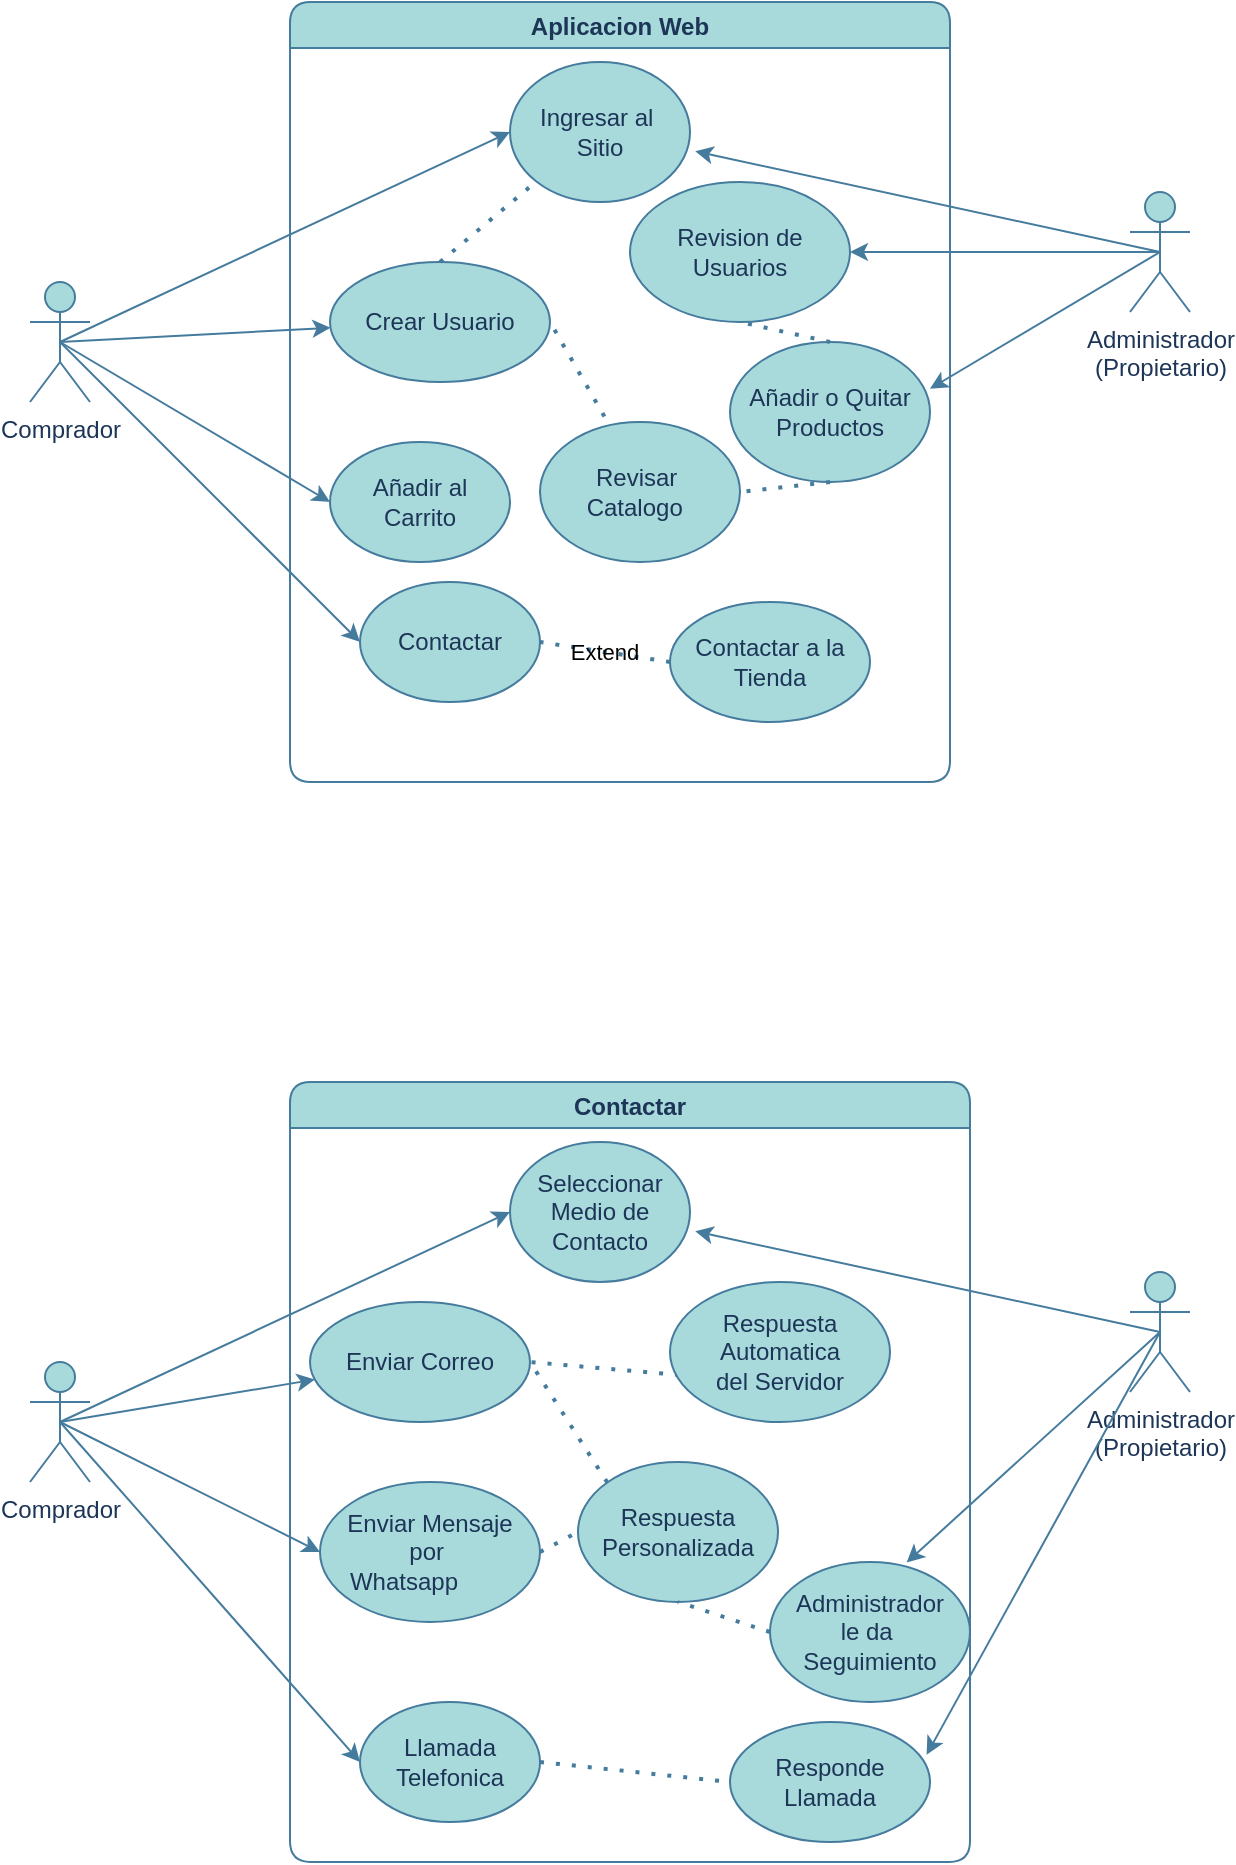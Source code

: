 <mxfile version="21.8.1" type="github">
  <diagram name="Página-1" id="OV6dei2XsTaIbA9gh_Vy">
    <mxGraphModel dx="1400" dy="696" grid="1" gridSize="10" guides="1" tooltips="1" connect="1" arrows="1" fold="1" page="1" pageScale="1" pageWidth="827" pageHeight="1169" math="0" shadow="0">
      <root>
        <mxCell id="0" />
        <mxCell id="1" parent="0" />
        <mxCell id="nsH3pIavsIXh0XGCy4zD-1" value="Aplicacion Web" style="swimlane;rounded=1;labelBackgroundColor=none;fillColor=#A8DADC;strokeColor=#457B9D;fontColor=#1D3557;" vertex="1" parent="1">
          <mxGeometry x="220" y="70" width="330" height="390" as="geometry" />
        </mxCell>
        <mxCell id="nsH3pIavsIXh0XGCy4zD-7" value="Ingresar al&amp;nbsp;&lt;br&gt;Sitio" style="ellipse;whiteSpace=wrap;html=1;rounded=1;labelBackgroundColor=none;fillColor=#A8DADC;strokeColor=#457B9D;fontColor=#1D3557;" vertex="1" parent="nsH3pIavsIXh0XGCy4zD-1">
          <mxGeometry x="110" y="30" width="90" height="70" as="geometry" />
        </mxCell>
        <mxCell id="nsH3pIavsIXh0XGCy4zD-8" value="Revisar&amp;nbsp;&lt;br&gt;Catalogo&lt;span style=&quot;white-space: pre;&quot;&gt;&#x9;&lt;/span&gt;" style="ellipse;whiteSpace=wrap;html=1;rounded=1;labelBackgroundColor=none;fillColor=#A8DADC;strokeColor=#457B9D;fontColor=#1D3557;" vertex="1" parent="nsH3pIavsIXh0XGCy4zD-1">
          <mxGeometry x="125" y="210" width="100" height="70" as="geometry" />
        </mxCell>
        <mxCell id="nsH3pIavsIXh0XGCy4zD-9" value="Crear Usuario" style="ellipse;whiteSpace=wrap;html=1;rounded=1;labelBackgroundColor=none;fillColor=#A8DADC;strokeColor=#457B9D;fontColor=#1D3557;" vertex="1" parent="nsH3pIavsIXh0XGCy4zD-1">
          <mxGeometry x="20" y="130" width="110" height="60" as="geometry" />
        </mxCell>
        <mxCell id="nsH3pIavsIXh0XGCy4zD-10" value="Contactar" style="ellipse;whiteSpace=wrap;html=1;rounded=1;labelBackgroundColor=none;fillColor=#A8DADC;strokeColor=#457B9D;fontColor=#1D3557;" vertex="1" parent="nsH3pIavsIXh0XGCy4zD-1">
          <mxGeometry x="35" y="290" width="90" height="60" as="geometry" />
        </mxCell>
        <mxCell id="nsH3pIavsIXh0XGCy4zD-11" value="Añadir al &lt;br&gt;Carrito" style="ellipse;whiteSpace=wrap;html=1;rounded=1;labelBackgroundColor=none;fillColor=#A8DADC;strokeColor=#457B9D;fontColor=#1D3557;" vertex="1" parent="nsH3pIavsIXh0XGCy4zD-1">
          <mxGeometry x="20" y="220" width="90" height="60" as="geometry" />
        </mxCell>
        <mxCell id="nsH3pIavsIXh0XGCy4zD-15" value="" style="endArrow=none;dashed=1;html=1;dashPattern=1 3;strokeWidth=2;rounded=1;entryX=0;entryY=1;entryDx=0;entryDy=0;exitX=0.5;exitY=0;exitDx=0;exitDy=0;labelBackgroundColor=none;fontColor=default;strokeColor=#457B9D;" edge="1" parent="nsH3pIavsIXh0XGCy4zD-1" source="nsH3pIavsIXh0XGCy4zD-9" target="nsH3pIavsIXh0XGCy4zD-7">
          <mxGeometry width="50" height="50" relative="1" as="geometry">
            <mxPoint x="120" y="240" as="sourcePoint" />
            <mxPoint x="170" y="190" as="targetPoint" />
          </mxGeometry>
        </mxCell>
        <mxCell id="nsH3pIavsIXh0XGCy4zD-17" value="" style="endArrow=none;dashed=1;html=1;dashPattern=1 3;strokeWidth=2;rounded=1;entryX=1;entryY=0.5;entryDx=0;entryDy=0;exitX=0.322;exitY=-0.039;exitDx=0;exitDy=0;exitPerimeter=0;labelBackgroundColor=none;fontColor=default;strokeColor=#457B9D;" edge="1" parent="nsH3pIavsIXh0XGCy4zD-1" source="nsH3pIavsIXh0XGCy4zD-8" target="nsH3pIavsIXh0XGCy4zD-9">
          <mxGeometry width="50" height="50" relative="1" as="geometry">
            <mxPoint x="120" y="240" as="sourcePoint" />
            <mxPoint x="170" y="190" as="targetPoint" />
          </mxGeometry>
        </mxCell>
        <mxCell id="nsH3pIavsIXh0XGCy4zD-20" value="Contactar a la&lt;br&gt;Tienda" style="ellipse;whiteSpace=wrap;html=1;rounded=1;labelBackgroundColor=none;fillColor=#A8DADC;strokeColor=#457B9D;fontColor=#1D3557;" vertex="1" parent="nsH3pIavsIXh0XGCy4zD-1">
          <mxGeometry x="190" y="300" width="100" height="60" as="geometry" />
        </mxCell>
        <mxCell id="nsH3pIavsIXh0XGCy4zD-22" value="Extend" style="endArrow=none;dashed=1;html=1;dashPattern=1 3;strokeWidth=2;rounded=1;entryX=1;entryY=0.5;entryDx=0;entryDy=0;exitX=0;exitY=0.5;exitDx=0;exitDy=0;labelBackgroundColor=none;fontColor=default;strokeColor=#457B9D;" edge="1" parent="nsH3pIavsIXh0XGCy4zD-1" source="nsH3pIavsIXh0XGCy4zD-20" target="nsH3pIavsIXh0XGCy4zD-10">
          <mxGeometry width="50" height="50" relative="1" as="geometry">
            <mxPoint x="190" y="170" as="sourcePoint" />
            <mxPoint x="150" y="160" as="targetPoint" />
          </mxGeometry>
        </mxCell>
        <mxCell id="nsH3pIavsIXh0XGCy4zD-27" value="Revision de&lt;br&gt;Usuarios" style="ellipse;whiteSpace=wrap;html=1;rounded=1;labelBackgroundColor=none;fillColor=#A8DADC;strokeColor=#457B9D;fontColor=#1D3557;" vertex="1" parent="nsH3pIavsIXh0XGCy4zD-1">
          <mxGeometry x="170" y="90" width="110" height="70" as="geometry" />
        </mxCell>
        <mxCell id="nsH3pIavsIXh0XGCy4zD-30" value="Añadir o Quitar&lt;br&gt;Productos" style="ellipse;whiteSpace=wrap;html=1;rounded=1;labelBackgroundColor=none;fillColor=#A8DADC;strokeColor=#457B9D;fontColor=#1D3557;" vertex="1" parent="nsH3pIavsIXh0XGCy4zD-1">
          <mxGeometry x="220" y="170" width="100" height="70" as="geometry" />
        </mxCell>
        <mxCell id="nsH3pIavsIXh0XGCy4zD-32" value="" style="endArrow=none;dashed=1;html=1;dashPattern=1 3;strokeWidth=2;rounded=1;entryX=0.5;entryY=1;entryDx=0;entryDy=0;exitX=0.5;exitY=0;exitDx=0;exitDy=0;labelBackgroundColor=none;fontColor=default;strokeColor=#457B9D;" edge="1" parent="nsH3pIavsIXh0XGCy4zD-1" source="nsH3pIavsIXh0XGCy4zD-30" target="nsH3pIavsIXh0XGCy4zD-27">
          <mxGeometry width="50" height="50" relative="1" as="geometry">
            <mxPoint x="186" y="227" as="sourcePoint" />
            <mxPoint x="150" y="160" as="targetPoint" />
          </mxGeometry>
        </mxCell>
        <mxCell id="nsH3pIavsIXh0XGCy4zD-34" value="" style="endArrow=none;dashed=1;html=1;dashPattern=1 3;strokeWidth=2;rounded=1;entryX=1;entryY=0.5;entryDx=0;entryDy=0;exitX=0.5;exitY=1;exitDx=0;exitDy=0;labelBackgroundColor=none;fontColor=default;strokeColor=#457B9D;" edge="1" parent="nsH3pIavsIXh0XGCy4zD-1" source="nsH3pIavsIXh0XGCy4zD-30" target="nsH3pIavsIXh0XGCy4zD-8">
          <mxGeometry width="50" height="50" relative="1" as="geometry">
            <mxPoint x="280" y="180" as="sourcePoint" />
            <mxPoint x="235" y="170" as="targetPoint" />
          </mxGeometry>
        </mxCell>
        <mxCell id="nsH3pIavsIXh0XGCy4zD-12" style="rounded=1;orthogonalLoop=1;jettySize=auto;html=1;exitX=0.5;exitY=0.5;exitDx=0;exitDy=0;exitPerimeter=0;entryX=0;entryY=0.5;entryDx=0;entryDy=0;labelBackgroundColor=none;fontColor=default;strokeColor=#457B9D;" edge="1" parent="1" source="nsH3pIavsIXh0XGCy4zD-2" target="nsH3pIavsIXh0XGCy4zD-7">
          <mxGeometry relative="1" as="geometry" />
        </mxCell>
        <mxCell id="nsH3pIavsIXh0XGCy4zD-13" style="rounded=1;orthogonalLoop=1;jettySize=auto;html=1;exitX=0.5;exitY=0.5;exitDx=0;exitDy=0;exitPerimeter=0;labelBackgroundColor=none;fontColor=default;strokeColor=#457B9D;" edge="1" parent="1" source="nsH3pIavsIXh0XGCy4zD-2" target="nsH3pIavsIXh0XGCy4zD-9">
          <mxGeometry relative="1" as="geometry" />
        </mxCell>
        <mxCell id="nsH3pIavsIXh0XGCy4zD-18" style="rounded=1;orthogonalLoop=1;jettySize=auto;html=1;exitX=0.5;exitY=0.5;exitDx=0;exitDy=0;exitPerimeter=0;entryX=0;entryY=0.5;entryDx=0;entryDy=0;labelBackgroundColor=none;fontColor=default;strokeColor=#457B9D;" edge="1" parent="1" source="nsH3pIavsIXh0XGCy4zD-2" target="nsH3pIavsIXh0XGCy4zD-11">
          <mxGeometry relative="1" as="geometry" />
        </mxCell>
        <mxCell id="nsH3pIavsIXh0XGCy4zD-19" style="rounded=1;orthogonalLoop=1;jettySize=auto;html=1;exitX=0.5;exitY=0.5;exitDx=0;exitDy=0;exitPerimeter=0;entryX=0;entryY=0.5;entryDx=0;entryDy=0;labelBackgroundColor=none;fontColor=default;strokeColor=#457B9D;" edge="1" parent="1" source="nsH3pIavsIXh0XGCy4zD-2" target="nsH3pIavsIXh0XGCy4zD-10">
          <mxGeometry relative="1" as="geometry" />
        </mxCell>
        <mxCell id="nsH3pIavsIXh0XGCy4zD-2" value="Comprador" style="shape=umlActor;verticalLabelPosition=bottom;verticalAlign=top;html=1;outlineConnect=0;rounded=1;labelBackgroundColor=none;fillColor=#A8DADC;strokeColor=#457B9D;fontColor=#1D3557;" vertex="1" parent="1">
          <mxGeometry x="90" y="210" width="30" height="60" as="geometry" />
        </mxCell>
        <mxCell id="nsH3pIavsIXh0XGCy4zD-28" style="rounded=1;orthogonalLoop=1;jettySize=auto;html=1;exitX=0.5;exitY=0.5;exitDx=0;exitDy=0;exitPerimeter=0;labelBackgroundColor=none;fontColor=default;strokeColor=#457B9D;" edge="1" parent="1" source="nsH3pIavsIXh0XGCy4zD-6" target="nsH3pIavsIXh0XGCy4zD-27">
          <mxGeometry relative="1" as="geometry" />
        </mxCell>
        <mxCell id="nsH3pIavsIXh0XGCy4zD-6" value="Administrador&lt;br&gt;(Propietario)" style="shape=umlActor;verticalLabelPosition=bottom;verticalAlign=top;html=1;outlineConnect=0;rounded=1;labelBackgroundColor=none;fillColor=#A8DADC;strokeColor=#457B9D;fontColor=#1D3557;" vertex="1" parent="1">
          <mxGeometry x="640" y="165" width="30" height="60" as="geometry" />
        </mxCell>
        <mxCell id="nsH3pIavsIXh0XGCy4zD-25" style="rounded=1;orthogonalLoop=1;jettySize=auto;html=1;exitX=0.5;exitY=0.5;exitDx=0;exitDy=0;exitPerimeter=0;entryX=1.029;entryY=0.638;entryDx=0;entryDy=0;entryPerimeter=0;labelBackgroundColor=none;fontColor=default;strokeColor=#457B9D;" edge="1" parent="1" source="nsH3pIavsIXh0XGCy4zD-6" target="nsH3pIavsIXh0XGCy4zD-7">
          <mxGeometry relative="1" as="geometry" />
        </mxCell>
        <mxCell id="nsH3pIavsIXh0XGCy4zD-31" style="rounded=1;orthogonalLoop=1;jettySize=auto;html=1;exitX=0.5;exitY=0.5;exitDx=0;exitDy=0;exitPerimeter=0;entryX=1;entryY=0.334;entryDx=0;entryDy=0;entryPerimeter=0;labelBackgroundColor=none;fontColor=default;strokeColor=#457B9D;" edge="1" parent="1" source="nsH3pIavsIXh0XGCy4zD-6" target="nsH3pIavsIXh0XGCy4zD-30">
          <mxGeometry relative="1" as="geometry" />
        </mxCell>
        <mxCell id="nsH3pIavsIXh0XGCy4zD-36" value="Contactar" style="swimlane;rounded=1;labelBackgroundColor=none;fillColor=#A8DADC;strokeColor=#457B9D;fontColor=#1D3557;" vertex="1" parent="1">
          <mxGeometry x="220" y="610" width="340" height="390" as="geometry" />
        </mxCell>
        <mxCell id="nsH3pIavsIXh0XGCy4zD-37" value="Seleccionar Medio de&lt;br&gt;Contacto&lt;br&gt;" style="ellipse;whiteSpace=wrap;html=1;rounded=1;labelBackgroundColor=none;fillColor=#A8DADC;strokeColor=#457B9D;fontColor=#1D3557;" vertex="1" parent="nsH3pIavsIXh0XGCy4zD-36">
          <mxGeometry x="110" y="30" width="90" height="70" as="geometry" />
        </mxCell>
        <mxCell id="nsH3pIavsIXh0XGCy4zD-38" value="Respuesta Personalizada" style="ellipse;whiteSpace=wrap;html=1;rounded=1;labelBackgroundColor=none;fillColor=#A8DADC;strokeColor=#457B9D;fontColor=#1D3557;" vertex="1" parent="nsH3pIavsIXh0XGCy4zD-36">
          <mxGeometry x="144" y="190" width="100" height="70" as="geometry" />
        </mxCell>
        <mxCell id="nsH3pIavsIXh0XGCy4zD-39" value="Enviar Correo" style="ellipse;whiteSpace=wrap;html=1;rounded=1;labelBackgroundColor=none;fillColor=#A8DADC;strokeColor=#457B9D;fontColor=#1D3557;" vertex="1" parent="nsH3pIavsIXh0XGCy4zD-36">
          <mxGeometry x="10" y="110" width="110" height="60" as="geometry" />
        </mxCell>
        <mxCell id="nsH3pIavsIXh0XGCy4zD-40" value="Llamada Telefonica" style="ellipse;whiteSpace=wrap;html=1;rounded=1;labelBackgroundColor=none;fillColor=#A8DADC;strokeColor=#457B9D;fontColor=#1D3557;" vertex="1" parent="nsH3pIavsIXh0XGCy4zD-36">
          <mxGeometry x="35" y="310" width="90" height="60" as="geometry" />
        </mxCell>
        <mxCell id="nsH3pIavsIXh0XGCy4zD-41" value="Enviar Mensaje&lt;br&gt;por&amp;nbsp;&lt;br&gt;Whatsapp&lt;span style=&quot;white-space: pre;&quot;&gt;&#x9;&lt;/span&gt;" style="ellipse;whiteSpace=wrap;html=1;rounded=1;labelBackgroundColor=none;fillColor=#A8DADC;strokeColor=#457B9D;fontColor=#1D3557;" vertex="1" parent="nsH3pIavsIXh0XGCy4zD-36">
          <mxGeometry x="15" y="200" width="110" height="70" as="geometry" />
        </mxCell>
        <mxCell id="nsH3pIavsIXh0XGCy4zD-43" value="" style="endArrow=none;dashed=1;html=1;dashPattern=1 3;strokeWidth=2;rounded=1;entryX=1;entryY=0.5;entryDx=0;entryDy=0;exitX=0.041;exitY=0.664;exitDx=0;exitDy=0;exitPerimeter=0;labelBackgroundColor=none;fontColor=default;strokeColor=#457B9D;" edge="1" parent="nsH3pIavsIXh0XGCy4zD-36" source="nsH3pIavsIXh0XGCy4zD-46" target="nsH3pIavsIXh0XGCy4zD-39">
          <mxGeometry width="50" height="50" relative="1" as="geometry">
            <mxPoint x="120" y="240" as="sourcePoint" />
            <mxPoint x="170" y="190" as="targetPoint" />
          </mxGeometry>
        </mxCell>
        <mxCell id="nsH3pIavsIXh0XGCy4zD-44" value="Responde Llamada" style="ellipse;whiteSpace=wrap;html=1;rounded=1;labelBackgroundColor=none;fillColor=#A8DADC;strokeColor=#457B9D;fontColor=#1D3557;" vertex="1" parent="nsH3pIavsIXh0XGCy4zD-36">
          <mxGeometry x="220" y="320" width="100" height="60" as="geometry" />
        </mxCell>
        <mxCell id="nsH3pIavsIXh0XGCy4zD-46" value="Respuesta Automatica&lt;br&gt;del Servidor" style="ellipse;whiteSpace=wrap;html=1;rounded=1;labelBackgroundColor=none;fillColor=#A8DADC;strokeColor=#457B9D;fontColor=#1D3557;" vertex="1" parent="nsH3pIavsIXh0XGCy4zD-36">
          <mxGeometry x="190" y="100" width="110" height="70" as="geometry" />
        </mxCell>
        <mxCell id="nsH3pIavsIXh0XGCy4zD-49" value="" style="endArrow=none;dashed=1;html=1;dashPattern=1 3;strokeWidth=2;rounded=1;entryX=0;entryY=0.5;entryDx=0;entryDy=0;exitX=1;exitY=0.5;exitDx=0;exitDy=0;labelBackgroundColor=none;fontColor=default;strokeColor=#457B9D;" edge="1" parent="nsH3pIavsIXh0XGCy4zD-36" source="nsH3pIavsIXh0XGCy4zD-41" target="nsH3pIavsIXh0XGCy4zD-38">
          <mxGeometry width="50" height="50" relative="1" as="geometry">
            <mxPoint x="280" y="180" as="sourcePoint" />
            <mxPoint x="235" y="170" as="targetPoint" />
          </mxGeometry>
        </mxCell>
        <mxCell id="nsH3pIavsIXh0XGCy4zD-83" value="" style="endArrow=none;dashed=1;html=1;dashPattern=1 3;strokeWidth=2;rounded=1;entryX=1;entryY=0.5;entryDx=0;entryDy=0;exitX=0;exitY=0;exitDx=0;exitDy=0;labelBackgroundColor=none;fontColor=default;strokeColor=#457B9D;" edge="1" parent="nsH3pIavsIXh0XGCy4zD-36" source="nsH3pIavsIXh0XGCy4zD-38" target="nsH3pIavsIXh0XGCy4zD-39">
          <mxGeometry width="50" height="50" relative="1" as="geometry">
            <mxPoint x="175" y="156" as="sourcePoint" />
            <mxPoint x="140" y="170" as="targetPoint" />
          </mxGeometry>
        </mxCell>
        <mxCell id="nsH3pIavsIXh0XGCy4zD-47" value="Administrador&lt;br&gt;le da&amp;nbsp;&lt;br&gt;Seguimiento" style="ellipse;whiteSpace=wrap;html=1;rounded=1;labelBackgroundColor=none;fillColor=#A8DADC;strokeColor=#457B9D;fontColor=#1D3557;" vertex="1" parent="nsH3pIavsIXh0XGCy4zD-36">
          <mxGeometry x="240" y="240" width="100" height="70" as="geometry" />
        </mxCell>
        <mxCell id="nsH3pIavsIXh0XGCy4zD-84" value="" style="endArrow=none;dashed=1;html=1;dashPattern=1 3;strokeWidth=2;rounded=1;entryX=0;entryY=0.5;entryDx=0;entryDy=0;exitX=1;exitY=0.5;exitDx=0;exitDy=0;labelBackgroundColor=none;fontColor=default;strokeColor=#457B9D;" edge="1" parent="nsH3pIavsIXh0XGCy4zD-36" source="nsH3pIavsIXh0XGCy4zD-40" target="nsH3pIavsIXh0XGCy4zD-44">
          <mxGeometry width="50" height="50" relative="1" as="geometry">
            <mxPoint x="135" y="245" as="sourcePoint" />
            <mxPoint x="154" y="235" as="targetPoint" />
          </mxGeometry>
        </mxCell>
        <mxCell id="nsH3pIavsIXh0XGCy4zD-85" value="" style="endArrow=none;dashed=1;html=1;dashPattern=1 3;strokeWidth=2;rounded=1;entryX=0.5;entryY=1;entryDx=0;entryDy=0;exitX=0;exitY=0.5;exitDx=0;exitDy=0;labelBackgroundColor=none;fontColor=default;strokeColor=#457B9D;" edge="1" parent="nsH3pIavsIXh0XGCy4zD-36" source="nsH3pIavsIXh0XGCy4zD-47" target="nsH3pIavsIXh0XGCy4zD-38">
          <mxGeometry width="50" height="50" relative="1" as="geometry">
            <mxPoint x="169" y="210" as="sourcePoint" />
            <mxPoint x="130" y="150" as="targetPoint" />
          </mxGeometry>
        </mxCell>
        <mxCell id="nsH3pIavsIXh0XGCy4zD-50" style="rounded=1;orthogonalLoop=1;jettySize=auto;html=1;exitX=0.5;exitY=0.5;exitDx=0;exitDy=0;exitPerimeter=0;entryX=0;entryY=0.5;entryDx=0;entryDy=0;labelBackgroundColor=none;fontColor=default;strokeColor=#457B9D;" edge="1" parent="1" source="nsH3pIavsIXh0XGCy4zD-54" target="nsH3pIavsIXh0XGCy4zD-37">
          <mxGeometry relative="1" as="geometry" />
        </mxCell>
        <mxCell id="nsH3pIavsIXh0XGCy4zD-51" style="rounded=1;orthogonalLoop=1;jettySize=auto;html=1;exitX=0.5;exitY=0.5;exitDx=0;exitDy=0;exitPerimeter=0;labelBackgroundColor=none;fontColor=default;strokeColor=#457B9D;" edge="1" parent="1" source="nsH3pIavsIXh0XGCy4zD-54" target="nsH3pIavsIXh0XGCy4zD-39">
          <mxGeometry relative="1" as="geometry" />
        </mxCell>
        <mxCell id="nsH3pIavsIXh0XGCy4zD-52" style="rounded=1;orthogonalLoop=1;jettySize=auto;html=1;exitX=0.5;exitY=0.5;exitDx=0;exitDy=0;exitPerimeter=0;entryX=0;entryY=0.5;entryDx=0;entryDy=0;labelBackgroundColor=none;fontColor=default;strokeColor=#457B9D;" edge="1" parent="1" source="nsH3pIavsIXh0XGCy4zD-54" target="nsH3pIavsIXh0XGCy4zD-41">
          <mxGeometry relative="1" as="geometry" />
        </mxCell>
        <mxCell id="nsH3pIavsIXh0XGCy4zD-53" style="rounded=1;orthogonalLoop=1;jettySize=auto;html=1;exitX=0.5;exitY=0.5;exitDx=0;exitDy=0;exitPerimeter=0;entryX=0;entryY=0.5;entryDx=0;entryDy=0;labelBackgroundColor=none;fontColor=default;strokeColor=#457B9D;" edge="1" parent="1" source="nsH3pIavsIXh0XGCy4zD-54" target="nsH3pIavsIXh0XGCy4zD-40">
          <mxGeometry relative="1" as="geometry" />
        </mxCell>
        <mxCell id="nsH3pIavsIXh0XGCy4zD-54" value="Comprador" style="shape=umlActor;verticalLabelPosition=bottom;verticalAlign=top;html=1;outlineConnect=0;rounded=1;labelBackgroundColor=none;fillColor=#A8DADC;strokeColor=#457B9D;fontColor=#1D3557;" vertex="1" parent="1">
          <mxGeometry x="90" y="750" width="30" height="60" as="geometry" />
        </mxCell>
        <mxCell id="nsH3pIavsIXh0XGCy4zD-55" style="rounded=1;orthogonalLoop=1;jettySize=auto;html=1;exitX=0.5;exitY=0.5;exitDx=0;exitDy=0;exitPerimeter=0;entryX=0.683;entryY=0.004;entryDx=0;entryDy=0;entryPerimeter=0;labelBackgroundColor=none;fontColor=default;strokeColor=#457B9D;" edge="1" parent="1" source="nsH3pIavsIXh0XGCy4zD-56" target="nsH3pIavsIXh0XGCy4zD-47">
          <mxGeometry relative="1" as="geometry" />
        </mxCell>
        <mxCell id="nsH3pIavsIXh0XGCy4zD-56" value="Administrador&lt;br&gt;(Propietario)" style="shape=umlActor;verticalLabelPosition=bottom;verticalAlign=top;html=1;outlineConnect=0;rounded=1;labelBackgroundColor=none;fillColor=#A8DADC;strokeColor=#457B9D;fontColor=#1D3557;" vertex="1" parent="1">
          <mxGeometry x="640" y="705" width="30" height="60" as="geometry" />
        </mxCell>
        <mxCell id="nsH3pIavsIXh0XGCy4zD-57" style="rounded=1;orthogonalLoop=1;jettySize=auto;html=1;exitX=0.5;exitY=0.5;exitDx=0;exitDy=0;exitPerimeter=0;entryX=1.029;entryY=0.638;entryDx=0;entryDy=0;entryPerimeter=0;labelBackgroundColor=none;fontColor=default;strokeColor=#457B9D;" edge="1" parent="1" source="nsH3pIavsIXh0XGCy4zD-56" target="nsH3pIavsIXh0XGCy4zD-37">
          <mxGeometry relative="1" as="geometry" />
        </mxCell>
        <mxCell id="nsH3pIavsIXh0XGCy4zD-58" style="rounded=1;orthogonalLoop=1;jettySize=auto;html=1;exitX=0.5;exitY=0.5;exitDx=0;exitDy=0;exitPerimeter=0;entryX=0.983;entryY=0.273;entryDx=0;entryDy=0;entryPerimeter=0;labelBackgroundColor=none;fontColor=default;strokeColor=#457B9D;" edge="1" parent="1" source="nsH3pIavsIXh0XGCy4zD-56" target="nsH3pIavsIXh0XGCy4zD-44">
          <mxGeometry relative="1" as="geometry" />
        </mxCell>
      </root>
    </mxGraphModel>
  </diagram>
</mxfile>

